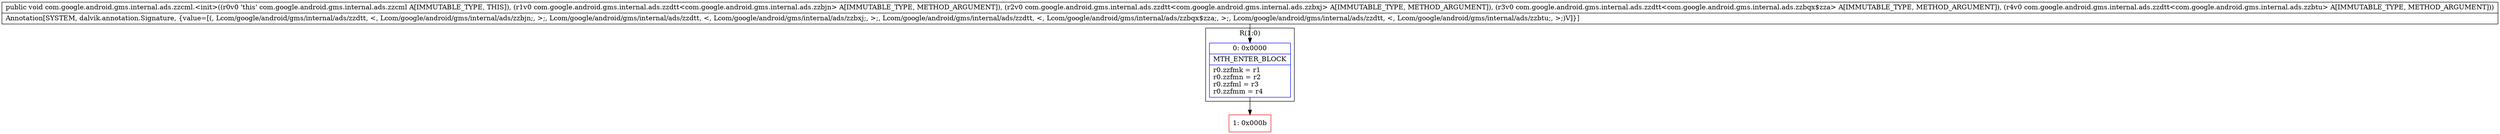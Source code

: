 digraph "CFG forcom.google.android.gms.internal.ads.zzcml.\<init\>(Lcom\/google\/android\/gms\/internal\/ads\/zzdtt;Lcom\/google\/android\/gms\/internal\/ads\/zzdtt;Lcom\/google\/android\/gms\/internal\/ads\/zzdtt;Lcom\/google\/android\/gms\/internal\/ads\/zzdtt;)V" {
subgraph cluster_Region_94828803 {
label = "R(1:0)";
node [shape=record,color=blue];
Node_0 [shape=record,label="{0\:\ 0x0000|MTH_ENTER_BLOCK\l|r0.zzfmk = r1\lr0.zzfmn = r2\lr0.zzfml = r3\lr0.zzfmm = r4\l}"];
}
Node_1 [shape=record,color=red,label="{1\:\ 0x000b}"];
MethodNode[shape=record,label="{public void com.google.android.gms.internal.ads.zzcml.\<init\>((r0v0 'this' com.google.android.gms.internal.ads.zzcml A[IMMUTABLE_TYPE, THIS]), (r1v0 com.google.android.gms.internal.ads.zzdtt\<com.google.android.gms.internal.ads.zzbjn\> A[IMMUTABLE_TYPE, METHOD_ARGUMENT]), (r2v0 com.google.android.gms.internal.ads.zzdtt\<com.google.android.gms.internal.ads.zzbxj\> A[IMMUTABLE_TYPE, METHOD_ARGUMENT]), (r3v0 com.google.android.gms.internal.ads.zzdtt\<com.google.android.gms.internal.ads.zzbqx$zza\> A[IMMUTABLE_TYPE, METHOD_ARGUMENT]), (r4v0 com.google.android.gms.internal.ads.zzdtt\<com.google.android.gms.internal.ads.zzbtu\> A[IMMUTABLE_TYPE, METHOD_ARGUMENT]))  | Annotation[SYSTEM, dalvik.annotation.Signature, \{value=[(, Lcom\/google\/android\/gms\/internal\/ads\/zzdtt, \<, Lcom\/google\/android\/gms\/internal\/ads\/zzbjn;, \>;, Lcom\/google\/android\/gms\/internal\/ads\/zzdtt, \<, Lcom\/google\/android\/gms\/internal\/ads\/zzbxj;, \>;, Lcom\/google\/android\/gms\/internal\/ads\/zzdtt, \<, Lcom\/google\/android\/gms\/internal\/ads\/zzbqx$zza;, \>;, Lcom\/google\/android\/gms\/internal\/ads\/zzdtt, \<, Lcom\/google\/android\/gms\/internal\/ads\/zzbtu;, \>;)V]\}]\l}"];
MethodNode -> Node_0;
Node_0 -> Node_1;
}

